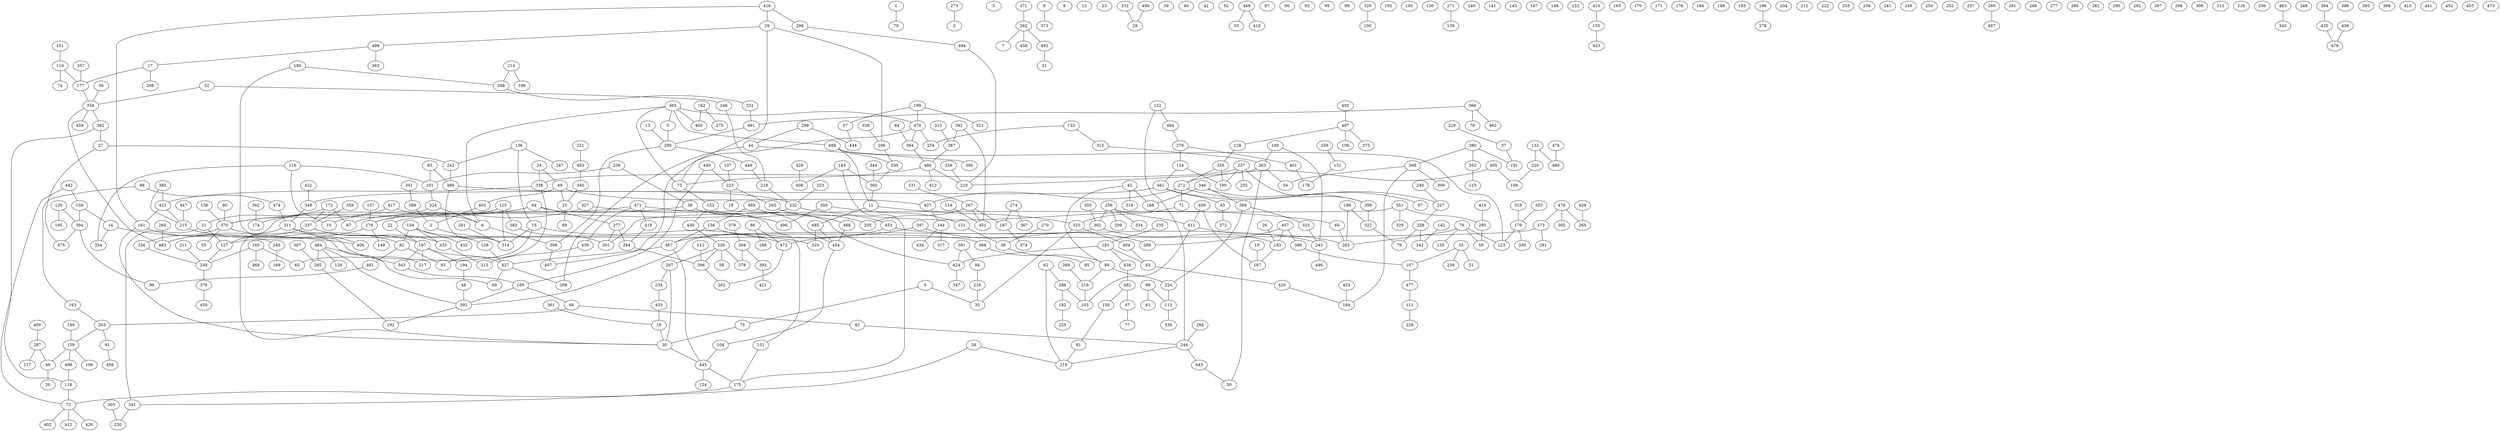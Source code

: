 graph G {
  0;
  1;
  2;
  3;
  4;
  5;
  6;
  7;
  8;
  9;
  10;
  11;
  12;
  13;
  14;
  15;
  16;
  17;
  18;
  19;
  20;
  21;
  22;
  23;
  24;
  25;
  26;
  27;
  28;
  29;
  30;
  31;
  32;
  33;
  34;
  35;
  36;
  37;
  38;
  39;
  40;
  41;
  42;
  43;
  44;
  45;
  46;
  47;
  48;
  49;
  50;
  51;
  52;
  53;
  54;
  55;
  56;
  57;
  58;
  59;
  60;
  61;
  62;
  63;
  64;
  65;
  66;
  67;
  68;
  69;
  70;
  71;
  72;
  73;
  74;
  75;
  76;
  77;
  78;
  79;
  80;
  81;
  82;
  83;
  84;
  85;
  86;
  87;
  88;
  89;
  90;
  91;
  92;
  93;
  94;
  95;
  96;
  97;
  98;
  99;
  100;
  101;
  102;
  103;
  104;
  105;
  106;
  107;
  108;
  109;
  110;
  111;
  112;
  113;
  114;
  115;
  116;
  117;
  118;
  119;
  120;
  121;
  122;
  123;
  124;
  125;
  126;
  127;
  128;
  129;
  130;
  131;
  132;
  133;
  134;
  135;
  136;
  137;
  138;
  139;
  140;
  141;
  142;
  143;
  144;
  145;
  146;
  147;
  148;
  149;
  150;
  151;
  152;
  153;
  154;
  155;
  156;
  157;
  158;
  159;
  160;
  161;
  162;
  163;
  164;
  165;
  166;
  167;
  168;
  169;
  170;
  171;
  172;
  173;
  174;
  175;
  176;
  177;
  178;
  179;
  180;
  181;
  182;
  183;
  184;
  185;
  186;
  187;
  188;
  189;
  190;
  191;
  192;
  193;
  194;
  195;
  196;
  197;
  198;
  199;
  200;
  201;
  202;
  203;
  204;
  205;
  206;
  207;
  208;
  209;
  210;
  211;
  212;
  213;
  214;
  215;
  216;
  217;
  218;
  219;
  220;
  221;
  222;
  223;
  224;
  225;
  226;
  227;
  228;
  229;
  230;
  231;
  232;
  233;
  234;
  235;
  236;
  237;
  238;
  239;
  240;
  241;
  242;
  243;
  244;
  245;
  246;
  247;
  248;
  249;
  250;
  251;
  252;
  253;
  254;
  255;
  256;
  257;
  258;
  259;
  260;
  261;
  262;
  263;
  264;
  265;
  266;
  267;
  268;
  269;
  270;
  271;
  272;
  273;
  274;
  275;
  276;
  277;
  278;
  279;
  280;
  281;
  282;
  283;
  284;
  285;
  286;
  287;
  288;
  289;
  290;
  291;
  292;
  293;
  294;
  295;
  296;
  297;
  298;
  299;
  300;
  301;
  302;
  303;
  304;
  305;
  306;
  307;
  308;
  309;
  310;
  311;
  312;
  313;
  314;
  315;
  316;
  317;
  318;
  319;
  320;
  321;
  322;
  323;
  324;
  325;
  326;
  327;
  328;
  329;
  330;
  331;
  332;
  333;
  334;
  335;
  336;
  337;
  338;
  339;
  340;
  341;
  342;
  343;
  344;
  345;
  346;
  347;
  348;
  349;
  350;
  351;
  352;
  353;
  354;
  355;
  356;
  357;
  358;
  359;
  360;
  361;
  362;
  363;
  364;
  365;
  366;
  367;
  368;
  369;
  370;
  371;
  372;
  373;
  374;
  375;
  376;
  377;
  378;
  379;
  380;
  381;
  382;
  383;
  384;
  385;
  386;
  387;
  388;
  389;
  390;
  391;
  392;
  393;
  394;
  395;
  396;
  397;
  398;
  399;
  400;
  401;
  402;
  403;
  404;
  405;
  406;
  407;
  408;
  409;
  410;
  411;
  412;
  413;
  414;
  415;
  416;
  417;
  418;
  419;
  420;
  421;
  422;
  423;
  424;
  425;
  426;
  427;
  428;
  429;
  430;
  431;
  432;
  433;
  434;
  435;
  436;
  437;
  438;
  439;
  440;
  441;
  442;
  443;
  444;
  445;
  446;
  447;
  448;
  449;
  450;
  451;
  452;
  453;
  454;
  455;
  456;
  457;
  458;
  459;
  460;
  461;
  462;
  463;
  464;
  465;
  466;
  467;
  468;
  469;
  470;
  471;
  472;
  473;
  474;
  475;
  476;
  477;
  478;
  479;
  480;
  481;
  482;
  483;
  484;
  485;
  486;
  487;
  488;
  489;
  490;
  491;
  492;
  493;
  494;
  495;
  496;
  497;
  498;
  499;
   25 -- 68;
   484 -- 343;
   120 -- 394;
   161 -- 30;
   163 -- 203;
   493 -- 340;
   470 -- 407;
   127 -- 248;
   101 -- 324;
   435 -- 479;
   17 -- 208;
   136 -- 15;
   376 -- 450;
   262 -- 458;
   83 -- 489;
   325 -- 404;
   155 -- 423;
   293 -- 453;
   279 -- 483;
   308 -- 407;
   272 -- 437;
   159 -- 46;
   33 -- 107;
   154 -- 129;
   491 -- 200;
   38 -- 454;
   34 -- 72;
   443 -- 50;
   381 -- 387;
   416 -- 29;
   468 -- 454;
   138 -- 370;
   245 -- 169;
   368 -- 54;
   98 -- 113;
   144 -- 434;
   357 -- 177;
   226 -- 207;
   431 -- 215;
   66 -- 203;
   461 -- 227;
   499 -- 363;
   430 -- 226;
   394 -- 96;
   43 -- 372;
   391 -- 94;
   369 -- 224;
   32 -- 246;
   428 -- 408;
   244 -- 443;
   351 -- 295;
   179 -- 123;
   64 -- 370;
   272 -- 97;
   465 -- 468;
   484 -- 126;
   382 -- 27;
   232 -- 60;
   45 -- 89;
   82 -- 481;
   177 -- 356;
   311 -- 406;
   301 -- 389;
   272 -- 71;
   154 -- 432;
   286 -- 103;
   463 -- 345;
   471 -- 419;
   420 -- 164;
   393 -- 421;
   125 -- 127;
   320 -- 100;
   381 -- 451;
   344 -- 360;
   351 -- 201;
   370 -- 55;
   445 -- 175;
   175 -- 341;
   21 -- 127;
   172 -- 21;
   326 -- 248;
   260 -- 487;
   238 -- 101;
   470 -- 364;
   492 -- 31;
   120 -- 195;
   24 -- 338;
   199 -- 321;
   116 -- 101;
   151 -- 178;
   486 -- 73;
   258 -- 342;
   226 -- 396;
   34 -- 119;
   14 -- 406;
   337 -- 197;
   110 -- 177;
   185 -- 469;
   15 -- 314;
   173 -- 291;
   333 -- 213;
   214 -- 198;
   313 -- 387;
   150 -- 81;
   173 -- 127;
   76 -- 135;
   83 -- 101;
   29 -- 73;
   86 -- 168;
   197 -- 194;
   158 -- 14;
   200 -- 448;
   116 -- 354;
   194 -- 48;
   499 -- 17;
   449 -- 53;
   248 -- 376;
   453 -- 243;
   477 -- 111;
   181 -- 438;
   307 -- 285;
   13 -- 200;
   368 -- 309;
   45 -- 318;
   358 -- 210;
   122 -- 244;
   183 -- 167;
   134 -- 461;
   327 -- 279;
   237 -- 190;
   498 -- 118;
   29 -- 206;
   304 -- 378;
   30 -- 207;
   219 -- 103;
   311 -- 466;
   470 -- 254;
   472 -- 202;
   396 -- 202;
   114 -- 451;
   380 -- 352;
   319 -- 179;
   359 -- 337;
   0 -- 200;
   279 -- 149;
   121 -- 36;
   180 -- 288;
   189 -- 66;
   400 -- 287;
   442 -- 72;
   76 -- 59;
   64 -- 377;
   243 -- 446;
   490 -- 28;
   156 -- 467;
   276 -- 134;
   296 -- 494;
   157 -- 279;
   397 -- 289;
   234 -- 433;
   497 -- 375;
   48 -- 392;
   137 -- 223;
   88 -- 163;
   416 -- 296;
   71 -- 325;
   38 -- 87;
   244 -- 119;
   331 -- 491;
   256 -- 411;
   237 -- 399;
   24 -- 49;
   471 -- 424;
   457 -- 388;
   405 -- 272;
   49 -- 403;
   181 -- 63;
   285 -- 192;
   181 -- 424;
   370 -- 326;
   442 -- 158;
   377 -- 294;
   162 -- 460;
   384 -- 435;
   226 -- 378;
   484 -- 285;
   300 -- 121;
   356 -- 459;
   324 -- 6;
   64 -- 131;
   355 -- 302;
   414 -- 295;
   356 -- 382;
   179 -- 350;
   76 -- 283;
   45 -- 166;
   466 -- 89;
   352 -- 115;
   6 -- 308;
   197 -- 217;
   383 -- 201;
   229 -- 37;
   42 -- 244;
   427 -- 69;
   366 -- 491;
   86 -- 472;
   122 -- 464;
   433 -- 16;
   464 -- 276;
   160 -- 263;
   46 -- 20;
   199 -- 57;
   341 -- 230;
   107 -- 477;
   64 -- 10;
   14 -- 354;
   404 -- 63;
   38 -- 205;
   361 -- 16;
   425 -- 164;
   437 -- 144;
   365 -- 460;
   66 -- 42;
   1 -- 70;
   471 -- 439;
   182 -- 225;
   476 -- 480;
   154 -- 333;
   385 -- 431;
   15 -- 65;
   156 -- 310;
   264 -- 483;
   274 -- 367;
   461 -- 43;
   153 -- 430;
   387 -- 486;
   112 -- 396;
   267 -- 187;
   351 -- 329;
   494 -- 210;
   449 -- 418;
   485 -- 310;
   267 -- 205;
   324 -- 174;
   397 -- 472;
   488 -- 123;
   197 -- 343;
   417 -- 6;
   27 -- 475;
   145 -- 408;
   299 -- 44;
   394 -- 475;
   304 -- 393;
   364 -- 486;
   300 -- 496;
   481 -- 96;
   262 -- 7;
   276 -- 401;
   287 -- 117;
   242 -- 489;
   474 -- 311;
   263 -- 54;
   29 -- 499;
   36 -- 85;
   220 -- 109;
   203 -- 159;
   47 -- 77;
   22 -- 197;
   132 -- 220;
   180 -- 217;
   263 -- 50;
   454 -- 104;
   72 -- 412;
   258 -- 79;
   274 -- 187;
   159 -- 498;
   495 -- 497;
   91 -- 456;
   142 -- 342;
   340 -- 25;
   223 -- 293;
   303 -- 230;
   382 -- 118;
   84 -- 364;
   436 -- 479;
   240 -- 227;
   30 -- 445;
   238 -- 38;
   189 -- 392;
   4 -- 75;
   172 -- 87;
   416 -- 161;
   235 -- 181;
   349 -- 311;
   335 -- 190;
   330 -- 360;
   366 -- 78;
   365 -- 73;
   482 -- 150;
   399 -- 322;
   88 -- 474;
   401 -- 178;
   44 -- 268;
   263 -- 210;
   478 -- 173;
   302 -- 392;
   21 -- 341;
   160 -- 243;
   328 -- 206;
   60 -- 283;
   187 -- 374;
   32 -- 356;
   366 -- 462;
   132 -- 480;
   461 -- 349;
   288 -- 331;
   337 -- 333;
   215 -- 82;
   72 -- 426;
   299 -- 444;
   49 -- 437;
   497 -- 108;
   422 -- 349;
   284 -- 244;
   486 -- 210;
   197 -- 427;
   457 -- 289;
   37 -- 191;
   427 -- 268;
   365 -- 0;
   403 -- 2;
   267 -- 451;
   489 -- 232;
   484 -- 392;
   26 -- 183;
   332 -- 28;
   371 -- 262;
   409 -- 167;
   133 -- 315;
   286 -- 182;
   346 -- 399;
   389 -- 2;
   485 -- 454;
   439 -- 213;
   295 -- 59;
   440 -- 223;
   478 -- 265;
   370 -- 69;
   391 -- 424;
   129 -- 427;
   465 -- 156;
   218 -- 232;
   200 -- 308;
   224 -- 113;
   232 -- 22;
   145 -- 175;
   323 -- 243;
   161 -- 245;
   431 -- 161;
   128 -- 335;
   445 -- 124;
   57 -- 444;
   440 -- 189;
   185 -- 248;
   113 -- 339;
   311 -- 30;
   15 -- 472;
   271 -- 139;
   287 -- 46;
   227 -- 258;
   62 -- 286;
   134 -- 190;
   237 -- 338;
   478 -- 305;
   199 -- 470;
   448 -- 218;
   388 -- 107;
   281 -- 314;
   237 -- 255;
   327 -- 496;
   185 -- 65;
   346 -- 369;
   438 -- 482;
   369 -- 323;
   322 -- 79;
   11 -- 485;
   133 -- 254;
   259 -- 151;
   111 -- 228;
   392 -- 192;
   269 -- 219;
   360 -- 11;
   89 -- 219;
   223 -- 18;
   44 -- 390;
   273 -- 3;
   379 -- 304;
   453 -- 467;
   338 -- 93;
   27 -- 242;
   19 -- 167;
   346 -- 166;
   118 -- 72;
   251 -- 110;
   98 -- 61;
   315 -- 263;
   75 -- 30;
   145 -- 360;
   81 -- 119;
   380 -- 191;
   417 -- 370;
   131 -- 175;
   262 -- 492;
   2 -- 314;
   94 -- 216;
   424 -- 347;
   136 -- 247;
   488 -- 330;
   338 -- 431;
   467 -- 427;
   377 -- 201;
   125 -- 383;
   206 -- 330;
   253 -- 232;
   56 -- 356;
   196 -- 278;
   365 -- 488;
   72 -- 402;
   410 -- 155;
   159 -- 106;
   457 -- 183;
   17 -- 177;
   497 -- 128;
   221 -- 493;
   337 -- 483;
   270 -- 36;
   486 -- 413;
   385 -- 215;
   186 -- 283;
   256 -- 334;
   380 -- 368;
   203 -- 91;
   216 -- 35;
   447 -- 215;
   162 -- 275;
   76 -- 123;
   409 -- 411;
   116 -- 10;
   211 -- 248;
   302 -- 183;
   63 -- 420;
   62 -- 119;
   482 -- 47;
   4 -- 35;
   80 -- 370;
   256 -- 302;
   246 -- 218;
   82 -- 93;
   343 -- 189;
   172 -- 337;
   231 -- 267;
   214 -- 288;
   411 -- 283;
   104 -- 445;
   365 -- 470;
   368 -- 164;
   110 -- 74;
   49 -- 25;
   89 -- 224;
   33 -- 51;
   405 -- 109;
   335 -- 272;
   411 -- 103;
   294 -- 396;
   8 -- 373;
   16 -- 30;
   73 -- 153;
   33 -- 239;
   489 -- 314;
   158 -- 394;
   207 -- 234;
   362 -- 174;
   353 -- 179;
   136 -- 242;
   471 -- 279;
   154 -- 82;
   365 -- 6;
   11 -- 488;
   429 -- 265;
   256 -- 209;
   419 -- 294;
   325 -- 35;
   125 -- 314;
   356 -- 483;
   146 -- 159;
   467 -- 445;
   226 -- 58;
   186 -- 322;
   11 -- 325;
   144 -- 317;
}
